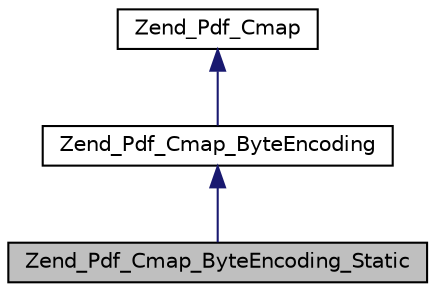 digraph G
{
  edge [fontname="Helvetica",fontsize="10",labelfontname="Helvetica",labelfontsize="10"];
  node [fontname="Helvetica",fontsize="10",shape=record];
  Node1 [label="Zend_Pdf_Cmap_ByteEncoding_Static",height=0.2,width=0.4,color="black", fillcolor="grey75", style="filled" fontcolor="black"];
  Node2 -> Node1 [dir="back",color="midnightblue",fontsize="10",style="solid",fontname="Helvetica"];
  Node2 [label="Zend_Pdf_Cmap_ByteEncoding",height=0.2,width=0.4,color="black", fillcolor="white", style="filled",URL="$class_zend___pdf___cmap___byte_encoding.html"];
  Node3 -> Node2 [dir="back",color="midnightblue",fontsize="10",style="solid",fontname="Helvetica"];
  Node3 [label="Zend_Pdf_Cmap",height=0.2,width=0.4,color="black", fillcolor="white", style="filled",URL="$class_zend___pdf___cmap.html"];
}
